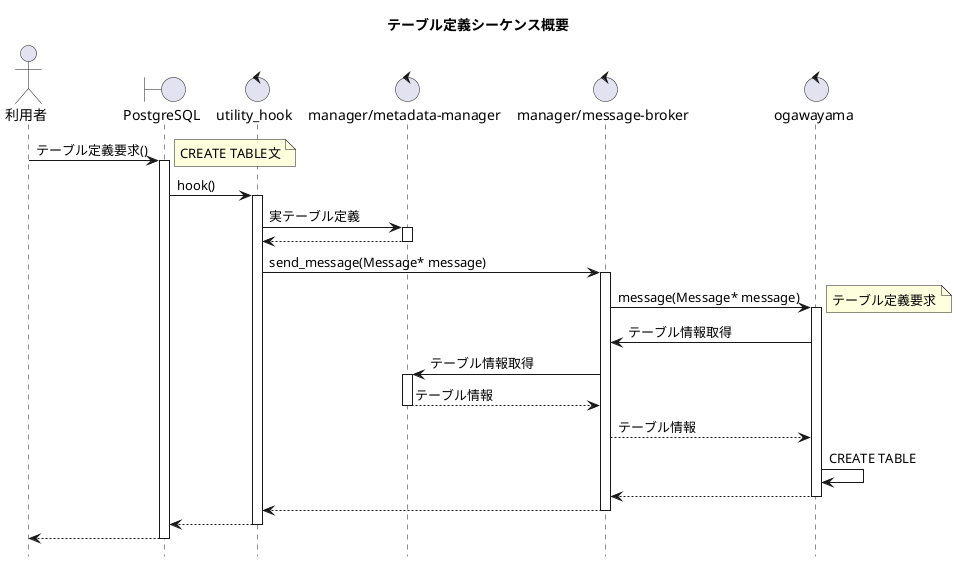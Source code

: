 @startuml
title テーブル定義シーケンス概要
hide footbox

actor 利用者
boundary PostgreSQL
control "utility_hook"
control "manager/metadata-manager" as metadata_manager
control "manager/message-broker" as message_broker
control ogawayama

利用者 -> PostgreSQL : テーブル定義要求()
activate PostgreSQL
note right
CREATE TABLE文
end note

PostgreSQL -> "utility_hook" : hook()
activate "utility_hook"

"utility_hook" -> metadata_manager : 実テーブル定義
activate metadata_manager

metadata_manager --> "utility_hook"
deactivate metadata_manager

"utility_hook" -> message_broker : send_message(Message* message)
activate message_broker
message_broker -> ogawayama : message(Message* message)
activate ogawayama
note right
テーブル定義要求
end note

ogawayama -> message_broker : テーブル情報取得
message_broker -> metadata_manager : テーブル情報取得
activate metadata_manager
metadata_manager --> message_broker : テーブル情報
deactivate metadata_manager
message_broker --> ogawayama : テーブル情報

ogawayama -> ogawayama : CREATE TABLE
ogawayama  --> message_broker
deactivate ogawayama
message_broker --> "utility_hook"
deactivate message_broker

"utility_hook" --> PostgreSQL
deactivate "utility_hook"

PostgreSQL --> 利用者
deactivate PostgreSQL

@enduml
